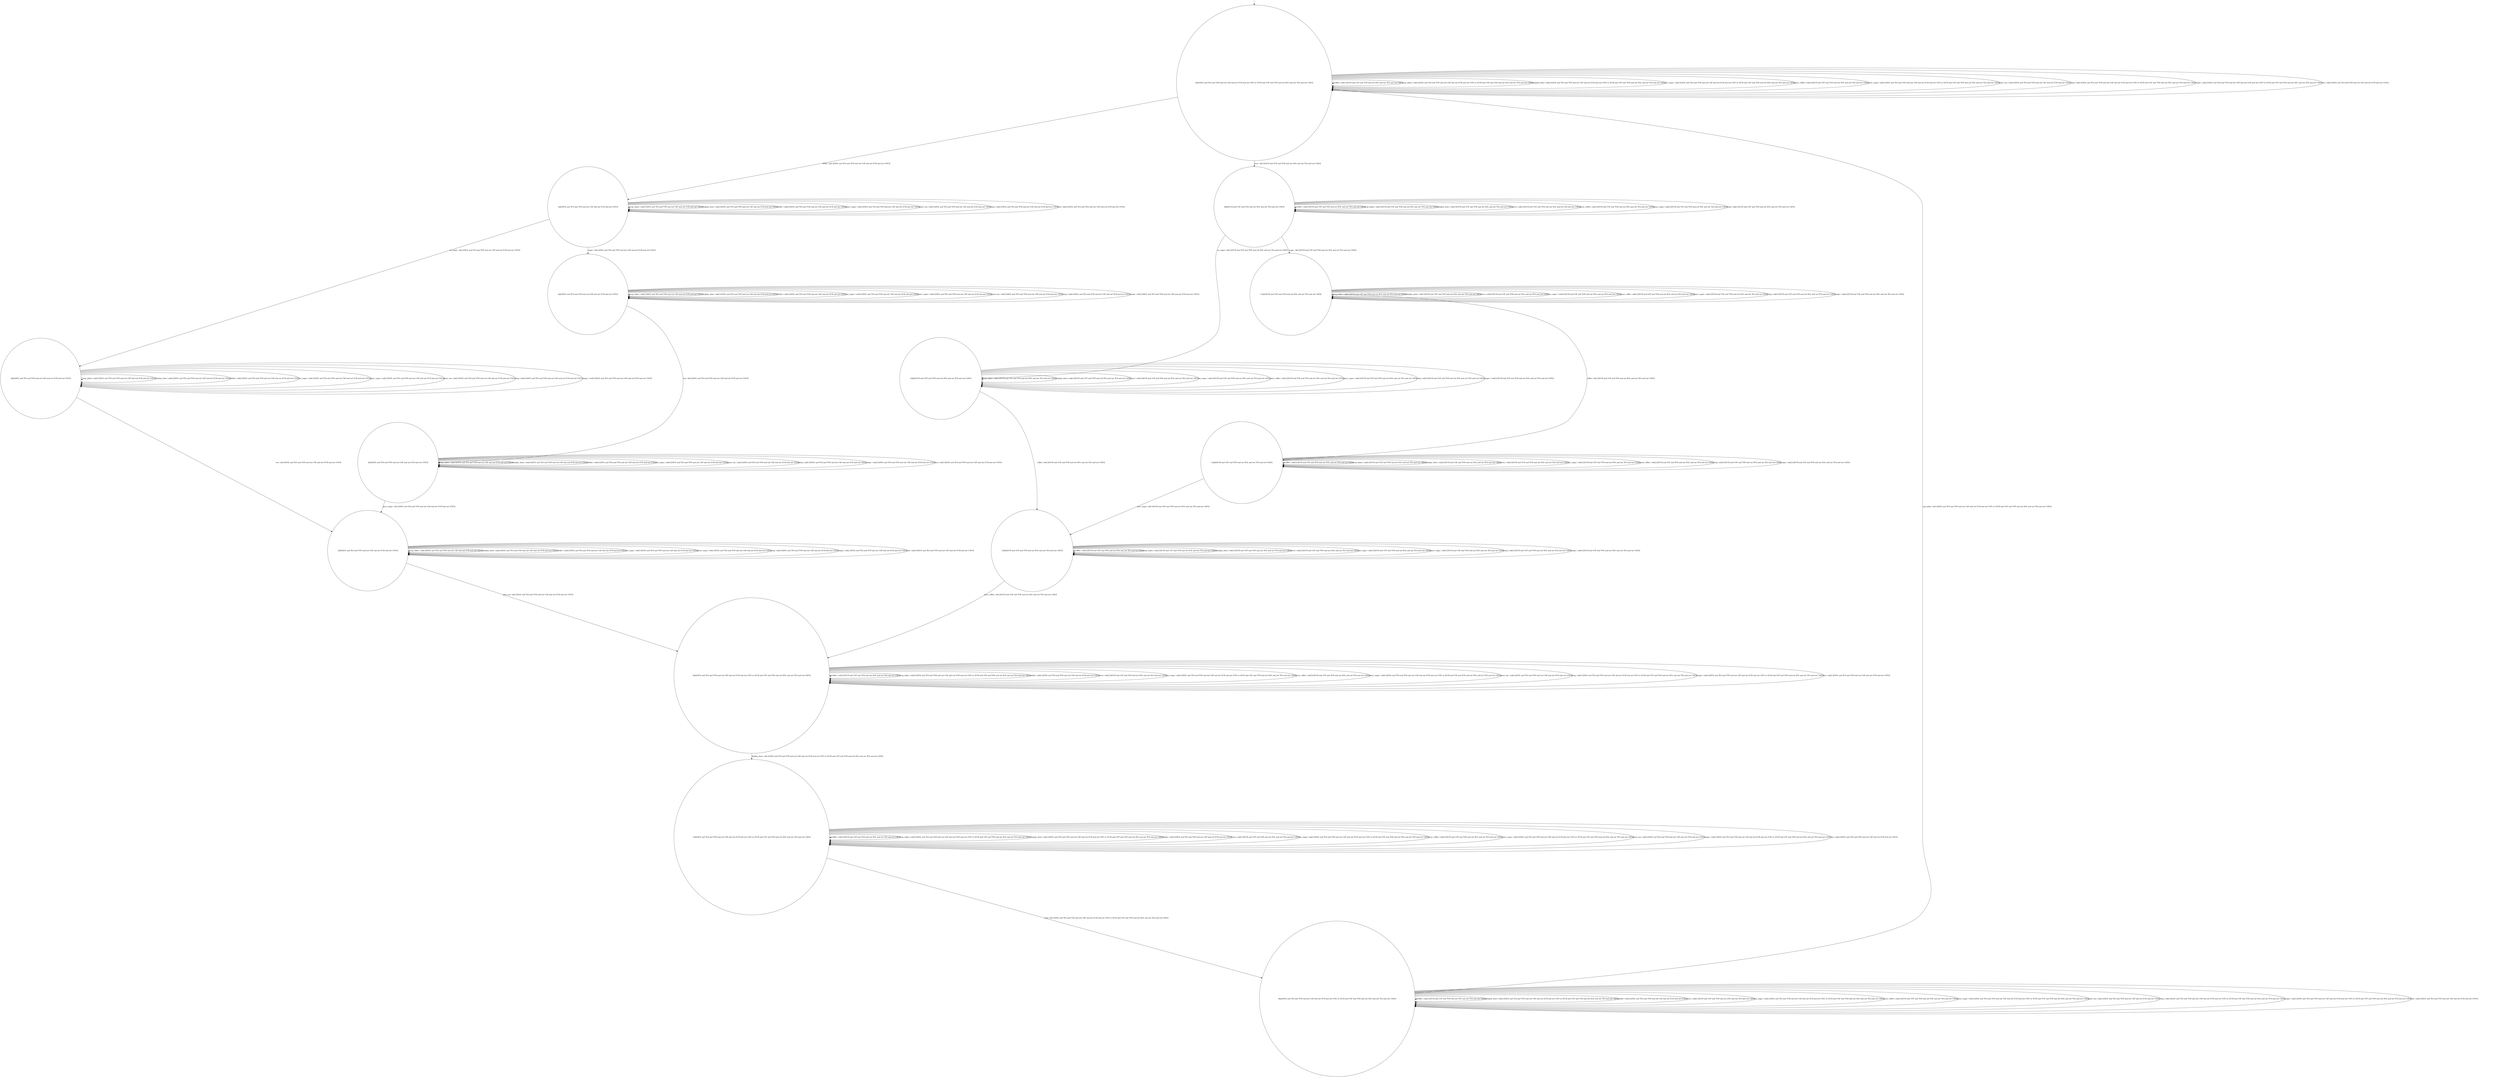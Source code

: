 digraph g {
	edge [lblstyle="above, sloped"];
	s0 [shape="circle" label="0@[((DOL and TEA and TON and not CAP and not EUR and not COF) or (EUR and COF and TON and not DOL and not TEA and not CAP))]"];
	s1 [shape="circle" label="1@[((DOL and TEA and TON and not CAP and not EUR and not COF))]"];
	s2 [shape="circle" label="2@[((DOL and TEA and TON and not CAP and not EUR and not COF))]"];
	s3 [shape="circle" label="3@[((DOL and TEA and TON and not CAP and not EUR and not COF))]"];
	s4 [shape="circle" label="4@[((DOL and TEA and TON and not CAP and not EUR and not COF))]"];
	s5 [shape="circle" label="5@[((DOL and TEA and TON and not CAP and not EUR and not COF))]"];
	s6 [shape="circle" label="6@[((DOL and TEA and TON and not CAP and not EUR and not COF) or (EUR and COF and TON and not DOL and not TEA and not CAP))]"];
	s7 [shape="circle" label="7@[((DOL and TEA and TON and not CAP and not EUR and not COF) or (EUR and COF and TON and not DOL and not TEA and not CAP))]"];
	s8 [shape="circle" label="8@[((DOL and TEA and TON and not CAP and not EUR and not COF) or (EUR and COF and TON and not DOL and not TEA and not CAP))]"];
	s9 [shape="circle" label="9@[((EUR and COF and TON and not DOL and not TEA and not CAP))]"];
	s10 [shape="circle" label="10@[((EUR and COF and TON and not DOL and not TEA and not CAP))]"];
	s11 [shape="circle" label="11@[((EUR and COF and TON and not DOL and not TEA and not CAP))]"];
	s12 [shape="circle" label="12@[((EUR and COF and TON and not DOL and not TEA and not CAP))]"];
	s13 [shape="circle" label="13@[((EUR and COF and TON and not DOL and not TEA and not CAP))]"];
	s0 -> s0 [label="coffee / nok() [((EUR and COF and TON and not DOL and not TEA and not CAP))]"];
	s0 -> s0 [label="cup_taken / nok() [((DOL and TEA and TON and not CAP and not EUR and not COF) or (EUR and COF and TON and not DOL and not TEA and not CAP))]"];
	s0 -> s0 [label="display_done / nok() [((DOL and TEA and TON and not CAP and not EUR and not COF) or (EUR and COF and TON and not DOL and not TEA and not CAP))]"];
	s0 -> s1 [label="dollar / ok() [((DOL and TEA and TON and not CAP and not EUR and not COF))]"];
	s0 -> s9 [label="euro / ok() [((EUR and COF and TON and not DOL and not TEA and not CAP))]"];
	s0 -> s0 [label="no_sugar / nok() [((DOL and TEA and TON and not CAP and not EUR and not COF) or (EUR and COF and TON and not DOL and not TEA and not CAP))]"];
	s0 -> s0 [label="pour_coffee / nok() [((EUR and COF and TON and not DOL and not TEA and not CAP))]"];
	s0 -> s0 [label="pour_sugar / nok() [((DOL and TEA and TON and not CAP and not EUR and not COF) or (EUR and COF and TON and not DOL and not TEA and not CAP))]"];
	s0 -> s0 [label="pour_tea / nok() [((DOL and TEA and TON and not CAP and not EUR and not COF))]"];
	s0 -> s0 [label="ring / nok() [((DOL and TEA and TON and not CAP and not EUR and not COF) or (EUR and COF and TON and not DOL and not TEA and not CAP))]"];
	s0 -> s0 [label="sugar / nok() [((DOL and TEA and TON and not CAP and not EUR and not COF) or (EUR and COF and TON and not DOL and not TEA and not CAP))]"];
	s0 -> s0 [label="tea / nok() [((DOL and TEA and TON and not CAP and not EUR and not COF))]"];
	s1 -> s1 [label="cup_taken / nok() [((DOL and TEA and TON and not CAP and not EUR and not COF))]"];
	s1 -> s1 [label="display_done / nok() [((DOL and TEA and TON and not CAP and not EUR and not COF))]"];
	s1 -> s1 [label="dollar / nok() [((DOL and TEA and TON and not CAP and not EUR and not COF))]"];
	s1 -> s2 [label="no_sugar / ok() [((DOL and TEA and TON and not CAP and not EUR and not COF))]"];
	s1 -> s1 [label="pour_sugar / nok() [((DOL and TEA and TON and not CAP and not EUR and not COF))]"];
	s1 -> s1 [label="pour_tea / nok() [((DOL and TEA and TON and not CAP and not EUR and not COF))]"];
	s1 -> s1 [label="ring / nok() [((DOL and TEA and TON and not CAP and not EUR and not COF))]"];
	s1 -> s3 [label="sugar / ok() [((DOL and TEA and TON and not CAP and not EUR and not COF))]"];
	s1 -> s1 [label="tea / nok() [((DOL and TEA and TON and not CAP and not EUR and not COF))]"];
	s2 -> s2 [label="cup_taken / nok() [((DOL and TEA and TON and not CAP and not EUR and not COF))]"];
	s2 -> s2 [label="display_done / nok() [((DOL and TEA and TON and not CAP and not EUR and not COF))]"];
	s2 -> s2 [label="dollar / nok() [((DOL and TEA and TON and not CAP and not EUR and not COF))]"];
	s2 -> s2 [label="no_sugar / nok() [((DOL and TEA and TON and not CAP and not EUR and not COF))]"];
	s2 -> s2 [label="pour_sugar / nok() [((DOL and TEA and TON and not CAP and not EUR and not COF))]"];
	s2 -> s2 [label="pour_tea / nok() [((DOL and TEA and TON and not CAP and not EUR and not COF))]"];
	s2 -> s2 [label="ring / nok() [((DOL and TEA and TON and not CAP and not EUR and not COF))]"];
	s2 -> s2 [label="sugar / void() [((DOL and TEA and TON and not CAP and not EUR and not COF))]"];
	s2 -> s5 [label="tea / ok() [((DOL and TEA and TON and not CAP and not EUR and not COF))]"];
	s3 -> s3 [label="cup_taken / nok() [((DOL and TEA and TON and not CAP and not EUR and not COF))]"];
	s3 -> s3 [label="display_done / nok() [((DOL and TEA and TON and not CAP and not EUR and not COF))]"];
	s3 -> s3 [label="dollar / nok() [((DOL and TEA and TON and not CAP and not EUR and not COF))]"];
	s3 -> s3 [label="no_sugar / void() [((DOL and TEA and TON and not CAP and not EUR and not COF))]"];
	s3 -> s3 [label="pour_sugar / nok() [((DOL and TEA and TON and not CAP and not EUR and not COF))]"];
	s3 -> s3 [label="pour_tea / nok() [((DOL and TEA and TON and not CAP and not EUR and not COF))]"];
	s3 -> s3 [label="ring / nok() [((DOL and TEA and TON and not CAP and not EUR and not COF))]"];
	s3 -> s3 [label="sugar / nok() [((DOL and TEA and TON and not CAP and not EUR and not COF))]"];
	s3 -> s4 [label="tea / ok() [((DOL and TEA and TON and not CAP and not EUR and not COF))]"];
	s4 -> s4 [label="cup_taken / nok() [((DOL and TEA and TON and not CAP and not EUR and not COF))]"];
	s4 -> s4 [label="display_done / nok() [((DOL and TEA and TON and not CAP and not EUR and not COF))]"];
	s4 -> s4 [label="dollar / nok() [((DOL and TEA and TON and not CAP and not EUR and not COF))]"];
	s4 -> s4 [label="no_sugar / nok() [((DOL and TEA and TON and not CAP and not EUR and not COF))]"];
	s4 -> s5 [label="pour_sugar / ok() [((DOL and TEA and TON and not CAP and not EUR and not COF))]"];
	s4 -> s4 [label="pour_tea / nok() [((DOL and TEA and TON and not CAP and not EUR and not COF))]"];
	s4 -> s4 [label="ring / nok() [((DOL and TEA and TON and not CAP and not EUR and not COF))]"];
	s4 -> s4 [label="sugar / nok() [((DOL and TEA and TON and not CAP and not EUR and not COF))]"];
	s4 -> s4 [label="tea / nok() [((DOL and TEA and TON and not CAP and not EUR and not COF))]"];
	s5 -> s5 [label="cup_taken / nok() [((DOL and TEA and TON and not CAP and not EUR and not COF))]"];
	s5 -> s5 [label="display_done / nok() [((DOL and TEA and TON and not CAP and not EUR and not COF))]"];
	s5 -> s5 [label="dollar / nok() [((DOL and TEA and TON and not CAP and not EUR and not COF))]"];
	s5 -> s5 [label="no_sugar / nok() [((DOL and TEA and TON and not CAP and not EUR and not COF))]"];
	s5 -> s5 [label="pour_sugar / nok() [((DOL and TEA and TON and not CAP and not EUR and not COF))]"];
	s5 -> s6 [label="pour_tea / ok() [((DOL and TEA and TON and not CAP and not EUR and not COF))]"];
	s5 -> s5 [label="ring / nok() [((DOL and TEA and TON and not CAP and not EUR and not COF))]"];
	s5 -> s5 [label="sugar / nok() [((DOL and TEA and TON and not CAP and not EUR and not COF))]"];
	s5 -> s5 [label="tea / nok() [((DOL and TEA and TON and not CAP and not EUR and not COF))]"];
	s6 -> s6 [label="coffee / nok() [((EUR and COF and TON and not DOL and not TEA and not CAP))]"];
	s6 -> s6 [label="cup_taken / nok() [((DOL and TEA and TON and not CAP and not EUR and not COF) or (EUR and COF and TON and not DOL and not TEA and not CAP))]"];
	s6 -> s7 [label="display_done / ok() [((DOL and TEA and TON and not CAP and not EUR and not COF) or (EUR and COF and TON and not DOL and not TEA and not CAP))]"];
	s6 -> s6 [label="dollar / nok() [((DOL and TEA and TON and not CAP and not EUR and not COF))]"];
	s6 -> s6 [label="euro / nok() [((EUR and COF and TON and not DOL and not TEA and not CAP))]"];
	s6 -> s6 [label="no_sugar / nok() [((DOL and TEA and TON and not CAP and not EUR and not COF) or (EUR and COF and TON and not DOL and not TEA and not CAP))]"];
	s6 -> s6 [label="pour_coffee / nok() [((EUR and COF and TON and not DOL and not TEA and not CAP))]"];
	s6 -> s6 [label="pour_sugar / nok() [((DOL and TEA and TON and not CAP and not EUR and not COF) or (EUR and COF and TON and not DOL and not TEA and not CAP))]"];
	s6 -> s6 [label="pour_tea / nok() [((DOL and TEA and TON and not CAP and not EUR and not COF))]"];
	s6 -> s6 [label="ring / nok() [((DOL and TEA and TON and not CAP and not EUR and not COF) or (EUR and COF and TON and not DOL and not TEA and not CAP))]"];
	s6 -> s6 [label="sugar / nok() [((DOL and TEA and TON and not CAP and not EUR and not COF) or (EUR and COF and TON and not DOL and not TEA and not CAP))]"];
	s6 -> s6 [label="tea / nok() [((DOL and TEA and TON and not CAP and not EUR and not COF))]"];
	s7 -> s7 [label="coffee / nok() [((EUR and COF and TON and not DOL and not TEA and not CAP))]"];
	s7 -> s7 [label="cup_taken / nok() [((DOL and TEA and TON and not CAP and not EUR and not COF) or (EUR and COF and TON and not DOL and not TEA and not CAP))]"];
	s7 -> s7 [label="display_done / nok() [((DOL and TEA and TON and not CAP and not EUR and not COF) or (EUR and COF and TON and not DOL and not TEA and not CAP))]"];
	s7 -> s7 [label="dollar / nok() [((DOL and TEA and TON and not CAP and not EUR and not COF))]"];
	s7 -> s7 [label="euro / nok() [((EUR and COF and TON and not DOL and not TEA and not CAP))]"];
	s7 -> s7 [label="no_sugar / nok() [((DOL and TEA and TON and not CAP and not EUR and not COF) or (EUR and COF and TON and not DOL and not TEA and not CAP))]"];
	s7 -> s7 [label="pour_coffee / nok() [((EUR and COF and TON and not DOL and not TEA and not CAP))]"];
	s7 -> s7 [label="pour_sugar / nok() [((DOL and TEA and TON and not CAP and not EUR and not COF) or (EUR and COF and TON and not DOL and not TEA and not CAP))]"];
	s7 -> s7 [label="pour_tea / nok() [((DOL and TEA and TON and not CAP and not EUR and not COF))]"];
	s7 -> s8 [label="ring / ok() [((DOL and TEA and TON and not CAP and not EUR and not COF) or (EUR and COF and TON and not DOL and not TEA and not CAP))]"];
	s7 -> s7 [label="sugar / nok() [((DOL and TEA and TON and not CAP and not EUR and not COF) or (EUR and COF and TON and not DOL and not TEA and not CAP))]"];
	s7 -> s7 [label="tea / nok() [((DOL and TEA and TON and not CAP and not EUR and not COF))]"];
	s8 -> s8 [label="coffee / nok() [((EUR and COF and TON and not DOL and not TEA and not CAP))]"];
	s8 -> s0 [label="cup_taken / ok() [((DOL and TEA and TON and not CAP and not EUR and not COF) or (EUR and COF and TON and not DOL and not TEA and not CAP))]"];
	s8 -> s8 [label="display_done / nok() [((DOL and TEA and TON and not CAP and not EUR and not COF) or (EUR and COF and TON and not DOL and not TEA and not CAP))]"];
	s8 -> s8 [label="dollar / nok() [((DOL and TEA and TON and not CAP and not EUR and not COF))]"];
	s8 -> s8 [label="euro / nok() [((EUR and COF and TON and not DOL and not TEA and not CAP))]"];
	s8 -> s8 [label="no_sugar / nok() [((DOL and TEA and TON and not CAP and not EUR and not COF) or (EUR and COF and TON and not DOL and not TEA and not CAP))]"];
	s8 -> s8 [label="pour_coffee / nok() [((EUR and COF and TON and not DOL and not TEA and not CAP))]"];
	s8 -> s8 [label="pour_sugar / nok() [((DOL and TEA and TON and not CAP and not EUR and not COF) or (EUR and COF and TON and not DOL and not TEA and not CAP))]"];
	s8 -> s8 [label="pour_tea / nok() [((DOL and TEA and TON and not CAP and not EUR and not COF))]"];
	s8 -> s8 [label="ring / nok() [((DOL and TEA and TON and not CAP and not EUR and not COF) or (EUR and COF and TON and not DOL and not TEA and not CAP))]"];
	s8 -> s8 [label="sugar / nok() [((DOL and TEA and TON and not CAP and not EUR and not COF) or (EUR and COF and TON and not DOL and not TEA and not CAP))]"];
	s8 -> s8 [label="tea / nok() [((DOL and TEA and TON and not CAP and not EUR and not COF))]"];
	s9 -> s9 [label="coffee / nok() [((EUR and COF and TON and not DOL and not TEA and not CAP))]"];
	s9 -> s9 [label="cup_taken / nok() [((EUR and COF and TON and not DOL and not TEA and not CAP))]"];
	s9 -> s9 [label="display_done / nok() [((EUR and COF and TON and not DOL and not TEA and not CAP))]"];
	s9 -> s9 [label="euro / nok() [((EUR and COF and TON and not DOL and not TEA and not CAP))]"];
	s9 -> s10 [label="no_sugar / ok() [((EUR and COF and TON and not DOL and not TEA and not CAP))]"];
	s9 -> s9 [label="pour_coffee / nok() [((EUR and COF and TON and not DOL and not TEA and not CAP))]"];
	s9 -> s9 [label="pour_sugar / nok() [((EUR and COF and TON and not DOL and not TEA and not CAP))]"];
	s9 -> s9 [label="ring / nok() [((EUR and COF and TON and not DOL and not TEA and not CAP))]"];
	s9 -> s11 [label="sugar / ok() [((EUR and COF and TON and not DOL and not TEA and not CAP))]"];
	s10 -> s13 [label="coffee / ok() [((EUR and COF and TON and not DOL and not TEA and not CAP))]"];
	s10 -> s10 [label="cup_taken / nok() [((EUR and COF and TON and not DOL and not TEA and not CAP))]"];
	s10 -> s10 [label="display_done / nok() [((EUR and COF and TON and not DOL and not TEA and not CAP))]"];
	s10 -> s10 [label="euro / nok() [((EUR and COF and TON and not DOL and not TEA and not CAP))]"];
	s10 -> s10 [label="no_sugar / nok() [((EUR and COF and TON and not DOL and not TEA and not CAP))]"];
	s10 -> s10 [label="pour_coffee / nok() [((EUR and COF and TON and not DOL and not TEA and not CAP))]"];
	s10 -> s10 [label="pour_sugar / nok() [((EUR and COF and TON and not DOL and not TEA and not CAP))]"];
	s10 -> s10 [label="ring / nok() [((EUR and COF and TON and not DOL and not TEA and not CAP))]"];
	s10 -> s10 [label="sugar / void() [((EUR and COF and TON and not DOL and not TEA and not CAP))]"];
	s11 -> s12 [label="coffee / ok() [((EUR and COF and TON and not DOL and not TEA and not CAP))]"];
	s11 -> s11 [label="cup_taken / nok() [((EUR and COF and TON and not DOL and not TEA and not CAP))]"];
	s11 -> s11 [label="display_done / nok() [((EUR and COF and TON and not DOL and not TEA and not CAP))]"];
	s11 -> s11 [label="euro / nok() [((EUR and COF and TON and not DOL and not TEA and not CAP))]"];
	s11 -> s11 [label="no_sugar / void() [((EUR and COF and TON and not DOL and not TEA and not CAP))]"];
	s11 -> s11 [label="pour_coffee / nok() [((EUR and COF and TON and not DOL and not TEA and not CAP))]"];
	s11 -> s11 [label="pour_sugar / nok() [((EUR and COF and TON and not DOL and not TEA and not CAP))]"];
	s11 -> s11 [label="ring / nok() [((EUR and COF and TON and not DOL and not TEA and not CAP))]"];
	s11 -> s11 [label="sugar / nok() [((EUR and COF and TON and not DOL and not TEA and not CAP))]"];
	s12 -> s12 [label="coffee / nok() [((EUR and COF and TON and not DOL and not TEA and not CAP))]"];
	s12 -> s12 [label="cup_taken / nok() [((EUR and COF and TON and not DOL and not TEA and not CAP))]"];
	s12 -> s12 [label="display_done / nok() [((EUR and COF and TON and not DOL and not TEA and not CAP))]"];
	s12 -> s12 [label="euro / nok() [((EUR and COF and TON and not DOL and not TEA and not CAP))]"];
	s12 -> s12 [label="no_sugar / nok() [((EUR and COF and TON and not DOL and not TEA and not CAP))]"];
	s12 -> s12 [label="pour_coffee / nok() [((EUR and COF and TON and not DOL and not TEA and not CAP))]"];
	s12 -> s13 [label="pour_sugar / ok() [((EUR and COF and TON and not DOL and not TEA and not CAP))]"];
	s12 -> s12 [label="ring / nok() [((EUR and COF and TON and not DOL and not TEA and not CAP))]"];
	s12 -> s12 [label="sugar / nok() [((EUR and COF and TON and not DOL and not TEA and not CAP))]"];
	s13 -> s13 [label="coffee / nok() [((EUR and COF and TON and not DOL and not TEA and not CAP))]"];
	s13 -> s13 [label="cup_taken / nok() [((EUR and COF and TON and not DOL and not TEA and not CAP))]"];
	s13 -> s13 [label="display_done / nok() [((EUR and COF and TON and not DOL and not TEA and not CAP))]"];
	s13 -> s13 [label="euro / nok() [((EUR and COF and TON and not DOL and not TEA and not CAP))]"];
	s13 -> s13 [label="no_sugar / nok() [((EUR and COF and TON and not DOL and not TEA and not CAP))]"];
	s13 -> s6 [label="pour_coffee / ok() [((EUR and COF and TON and not DOL and not TEA and not CAP))]"];
	s13 -> s13 [label="pour_sugar / nok() [((EUR and COF and TON and not DOL and not TEA and not CAP))]"];
	s13 -> s13 [label="ring / nok() [((EUR and COF and TON and not DOL and not TEA and not CAP))]"];
	s13 -> s13 [label="sugar / nok() [((EUR and COF and TON and not DOL and not TEA and not CAP))]"];
	__start0 [label="" shape="none" width="0" height="0"];
	__start0 -> s0;
}